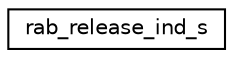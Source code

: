 digraph "Graphical Class Hierarchy"
{
 // LATEX_PDF_SIZE
  edge [fontname="Helvetica",fontsize="10",labelfontname="Helvetica",labelfontsize="10"];
  node [fontname="Helvetica",fontsize="10",shape=record];
  rankdir="LR";
  Node0 [label="rab_release_ind_s",height=0.2,width=0.4,color="black", fillcolor="white", style="filled",URL="$structrab__release__ind__s.html",tooltip=" "];
}
